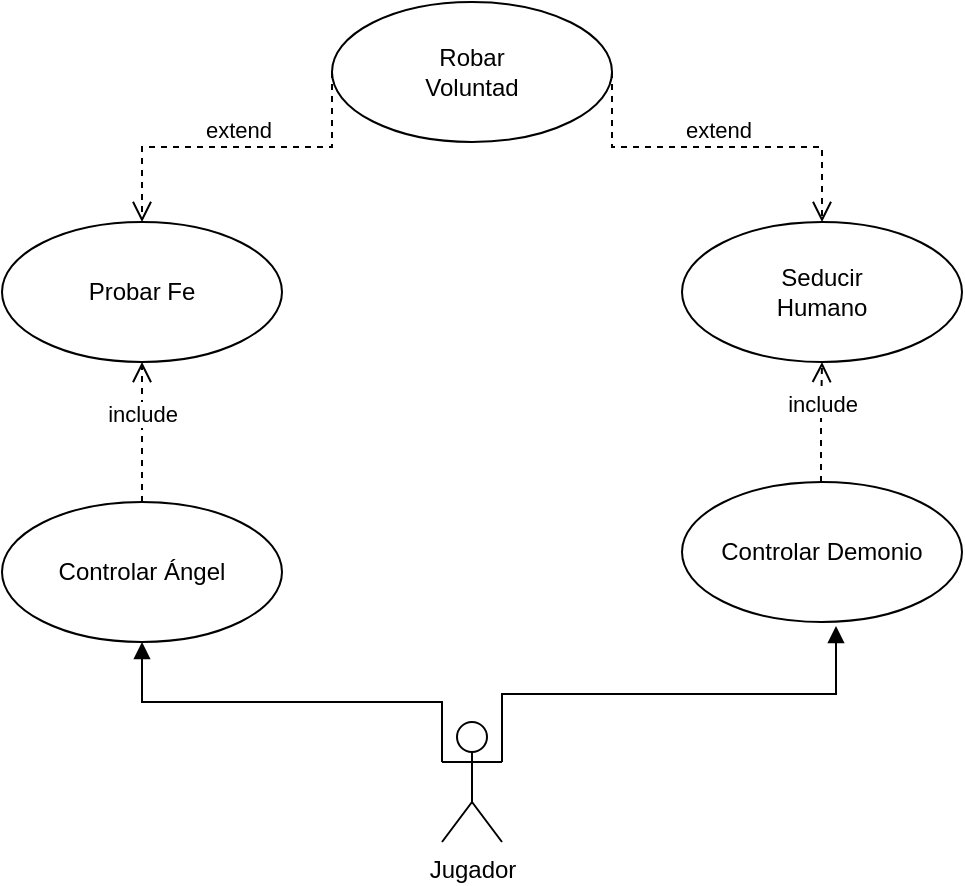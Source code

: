 <mxfile version="21.0.2" type="github"><diagram name="Page-1" id="Xd1cMqrH2tlCXthwi0Es"><mxGraphModel dx="1050" dy="558" grid="1" gridSize="10" guides="1" tooltips="1" connect="1" arrows="1" fold="1" page="1" pageScale="1" pageWidth="827" pageHeight="1169" math="0" shadow="0"><root><mxCell id="0"/><mxCell id="1" parent="0"/><mxCell id="opwTgjGISmNo6KvwqeTO-1" value="Jugador" style="shape=umlActor;verticalLabelPosition=bottom;verticalAlign=top;html=1;outlineConnect=0;" parent="1" vertex="1"><mxGeometry x="380" y="540" width="30" height="60" as="geometry"/></mxCell><mxCell id="opwTgjGISmNo6KvwqeTO-5" value="Controlar Ángel" style="ellipse;whiteSpace=wrap;html=1;" parent="1" vertex="1"><mxGeometry x="160" y="430" width="140" height="70" as="geometry"/></mxCell><mxCell id="opwTgjGISmNo6KvwqeTO-6" value="Controlar Demonio" style="ellipse;whiteSpace=wrap;html=1;" parent="1" vertex="1"><mxGeometry x="500" y="420" width="140" height="70" as="geometry"/></mxCell><mxCell id="opwTgjGISmNo6KvwqeTO-7" value="Probar Fe" style="ellipse;whiteSpace=wrap;html=1;" parent="1" vertex="1"><mxGeometry x="160" y="290" width="140" height="70" as="geometry"/></mxCell><mxCell id="opwTgjGISmNo6KvwqeTO-8" value="&lt;div&gt;Seducir&lt;/div&gt;&lt;div&gt;Humano&lt;br&gt;&lt;/div&gt;" style="ellipse;whiteSpace=wrap;html=1;" parent="1" vertex="1"><mxGeometry x="500" y="290" width="140" height="70" as="geometry"/></mxCell><mxCell id="opwTgjGISmNo6KvwqeTO-9" value="&lt;div&gt;Robar&lt;/div&gt;&lt;div&gt;Voluntad&lt;br&gt;&lt;/div&gt;" style="ellipse;whiteSpace=wrap;html=1;" parent="1" vertex="1"><mxGeometry x="325" y="180" width="140" height="70" as="geometry"/></mxCell><mxCell id="opwTgjGISmNo6KvwqeTO-10" value="include" style="html=1;verticalAlign=bottom;endArrow=open;dashed=1;endSize=8;edgeStyle=elbowEdgeStyle;elbow=vertical;curved=0;rounded=0;exitX=0.5;exitY=0;exitDx=0;exitDy=0;entryX=0.5;entryY=1;entryDx=0;entryDy=0;" parent="1" source="opwTgjGISmNo6KvwqeTO-5" target="opwTgjGISmNo6KvwqeTO-7" edge="1"><mxGeometry relative="1" as="geometry"><mxPoint x="460" y="470" as="sourcePoint"/><mxPoint x="380" y="470" as="targetPoint"/></mxGeometry></mxCell><mxCell id="opwTgjGISmNo6KvwqeTO-11" value="include" style="html=1;verticalAlign=bottom;endArrow=open;dashed=1;endSize=8;edgeStyle=elbowEdgeStyle;elbow=vertical;curved=0;rounded=0;exitX=0.5;exitY=0;exitDx=0;exitDy=0;" parent="1" edge="1"><mxGeometry relative="1" as="geometry"><mxPoint x="569.5" y="420" as="sourcePoint"/><mxPoint x="570" y="360" as="targetPoint"/></mxGeometry></mxCell><mxCell id="opwTgjGISmNo6KvwqeTO-12" value="" style="html=1;verticalAlign=bottom;endArrow=block;edgeStyle=elbowEdgeStyle;elbow=vertical;curved=0;rounded=0;exitX=0;exitY=0.333;exitDx=0;exitDy=0;exitPerimeter=0;entryX=0.5;entryY=1;entryDx=0;entryDy=0;" parent="1" source="opwTgjGISmNo6KvwqeTO-1" target="opwTgjGISmNo6KvwqeTO-5" edge="1"><mxGeometry width="80" relative="1" as="geometry"><mxPoint x="380" y="470" as="sourcePoint"/><mxPoint x="460" y="470" as="targetPoint"/></mxGeometry></mxCell><mxCell id="opwTgjGISmNo6KvwqeTO-13" value="" style="html=1;verticalAlign=bottom;endArrow=block;edgeStyle=elbowEdgeStyle;elbow=vertical;curved=0;rounded=0;exitX=1;exitY=0.333;exitDx=0;exitDy=0;exitPerimeter=0;entryX=0.55;entryY=1.029;entryDx=0;entryDy=0;entryPerimeter=0;" parent="1" source="opwTgjGISmNo6KvwqeTO-1" target="opwTgjGISmNo6KvwqeTO-6" edge="1"><mxGeometry width="80" relative="1" as="geometry"><mxPoint x="390" y="570" as="sourcePoint"/><mxPoint x="240" y="510" as="targetPoint"/></mxGeometry></mxCell><mxCell id="opwTgjGISmNo6KvwqeTO-14" value="extend" style="html=1;verticalAlign=bottom;endArrow=open;dashed=1;endSize=8;edgeStyle=elbowEdgeStyle;elbow=vertical;curved=0;rounded=0;exitX=0;exitY=0.5;exitDx=0;exitDy=0;entryX=0.5;entryY=0;entryDx=0;entryDy=0;" parent="1" source="opwTgjGISmNo6KvwqeTO-9" target="opwTgjGISmNo6KvwqeTO-7" edge="1"><mxGeometry relative="1" as="geometry"><mxPoint x="360" y="340" as="sourcePoint"/><mxPoint x="360" y="270" as="targetPoint"/></mxGeometry></mxCell><mxCell id="opwTgjGISmNo6KvwqeTO-15" value="extend" style="html=1;verticalAlign=bottom;endArrow=open;dashed=1;endSize=8;edgeStyle=elbowEdgeStyle;elbow=vertical;curved=0;rounded=0;exitX=1;exitY=0.5;exitDx=0;exitDy=0;entryX=0.5;entryY=0;entryDx=0;entryDy=0;" parent="1" source="opwTgjGISmNo6KvwqeTO-9" target="opwTgjGISmNo6KvwqeTO-8" edge="1"><mxGeometry relative="1" as="geometry"><mxPoint x="335" y="225" as="sourcePoint"/><mxPoint x="240" y="300" as="targetPoint"/></mxGeometry></mxCell></root></mxGraphModel></diagram></mxfile>